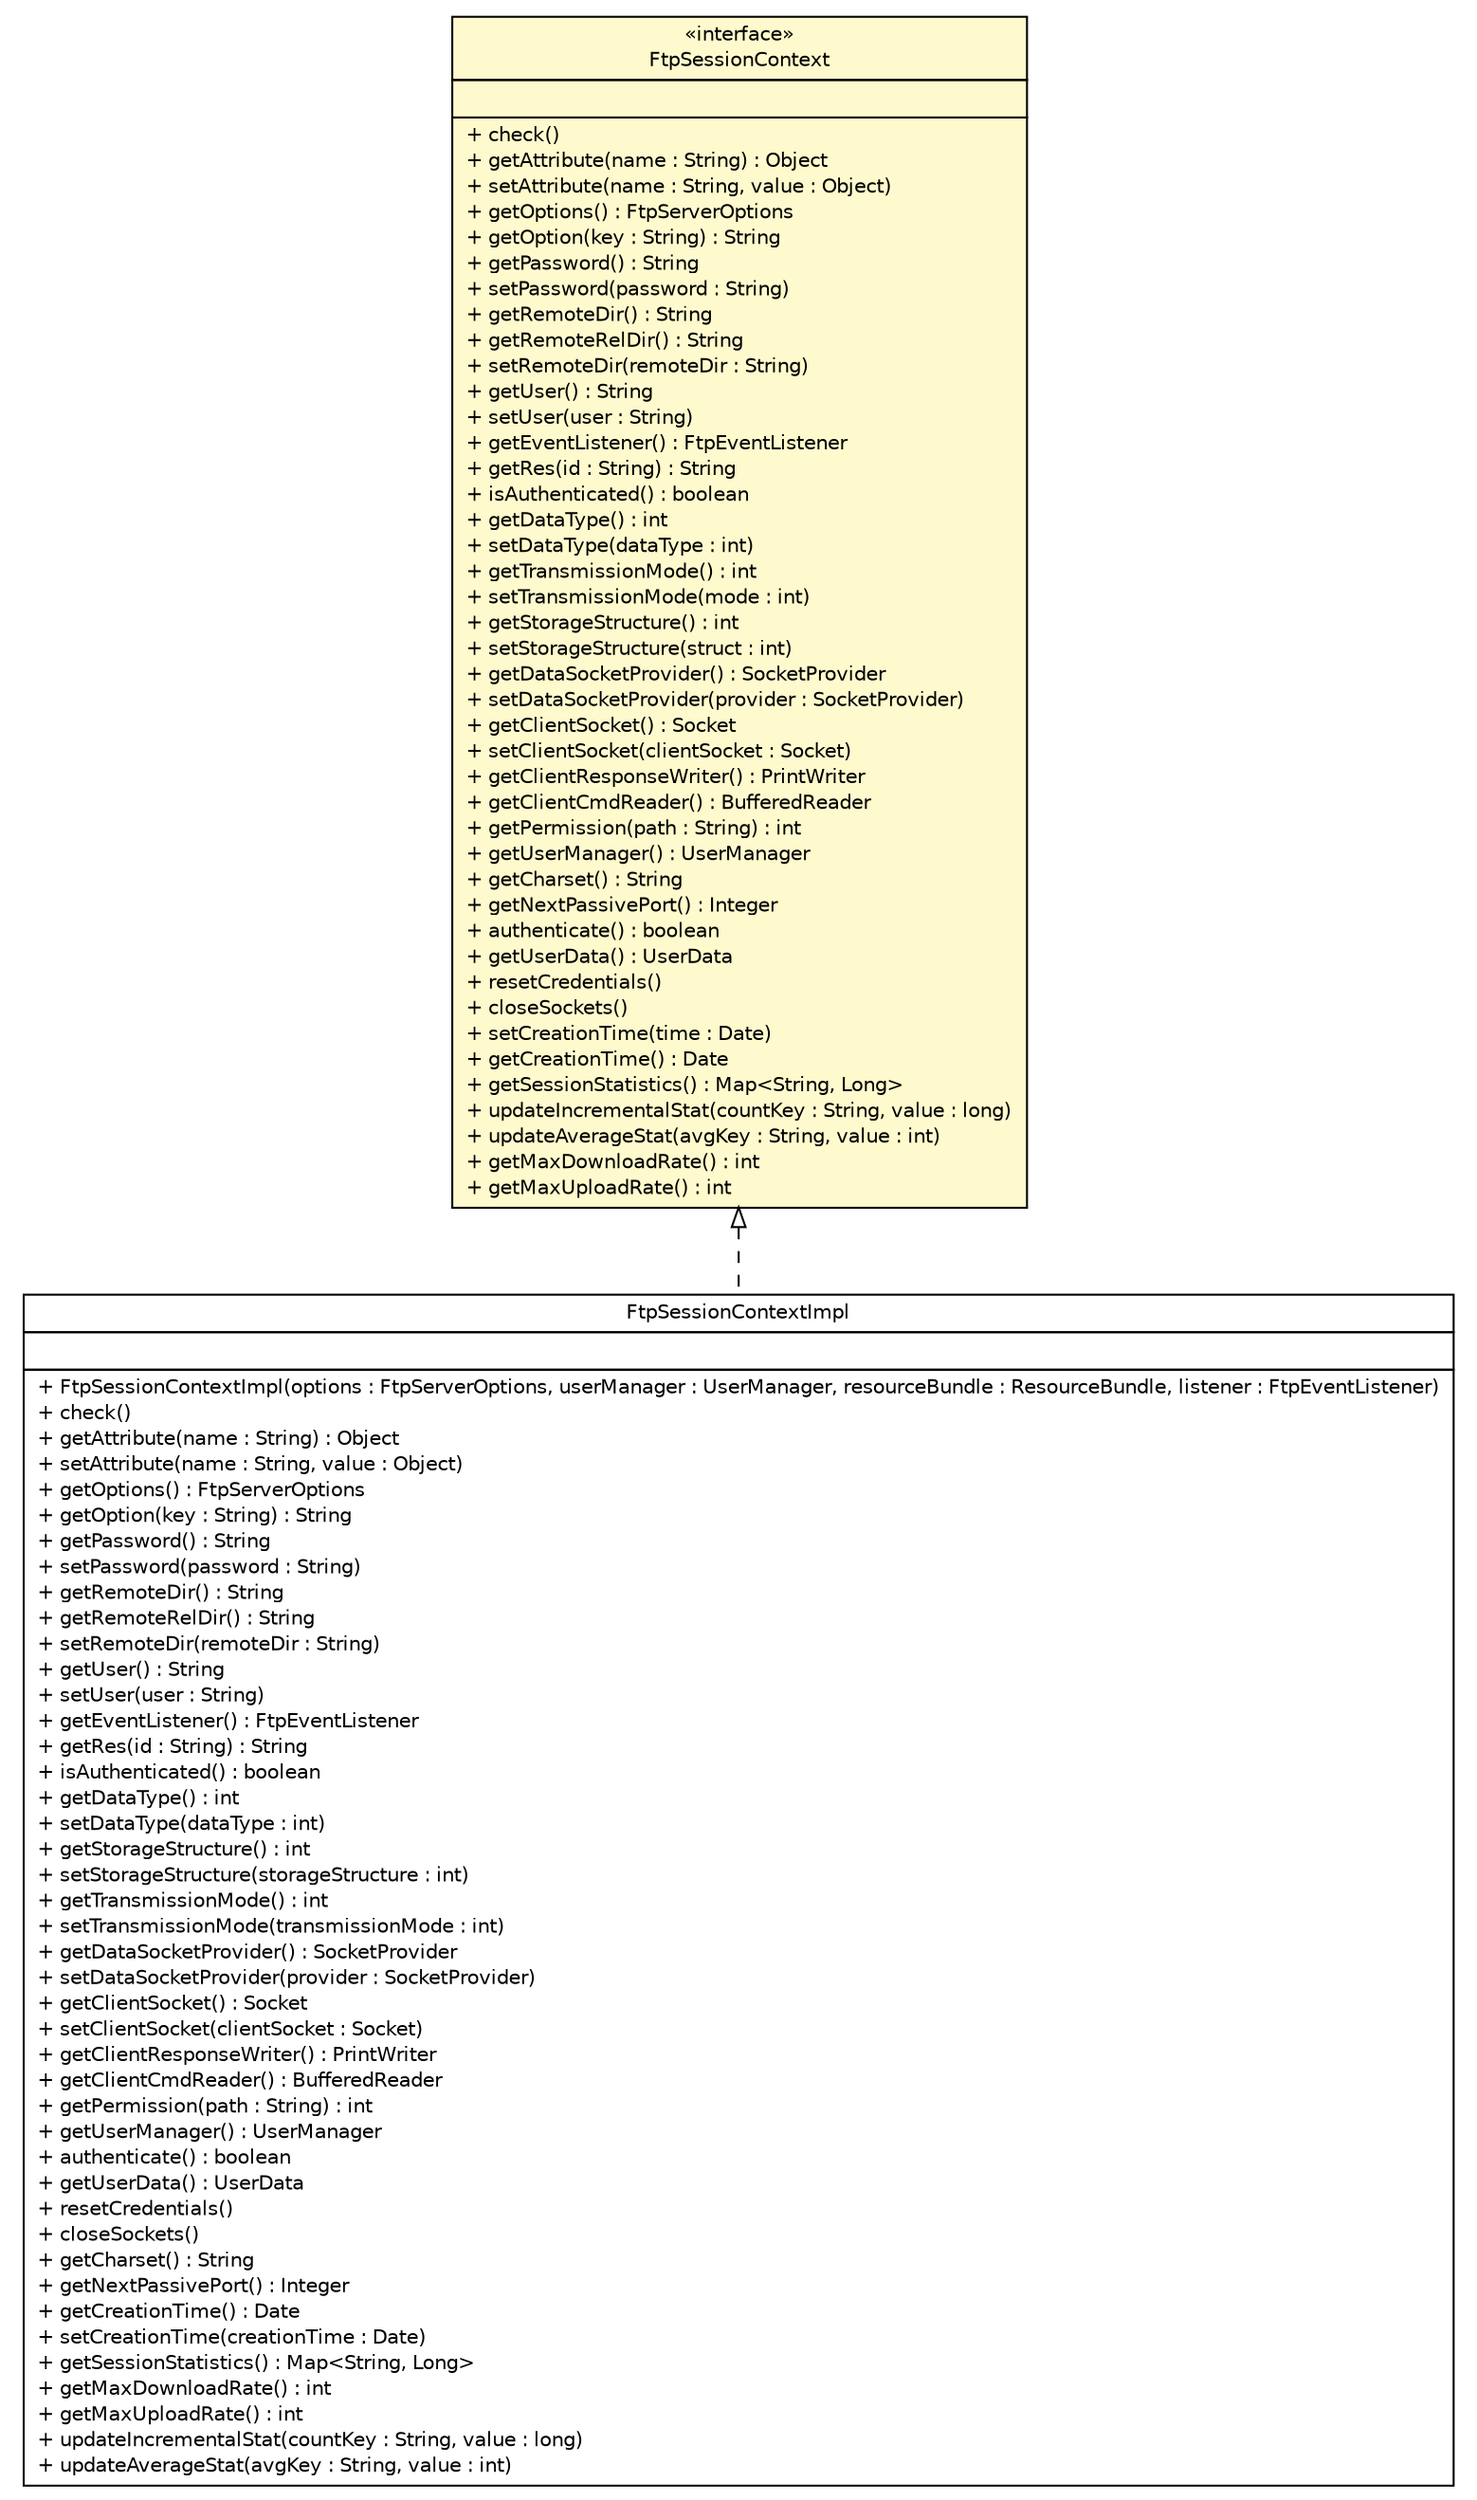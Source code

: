 #!/usr/local/bin/dot
#
# Class diagram 
# Generated by UMLGraph version 5.1 (http://www.umlgraph.org/)
#

digraph G {
	edge [fontname="Helvetica",fontsize=10,labelfontname="Helvetica",labelfontsize=10];
	node [fontname="Helvetica",fontsize=10,shape=plaintext];
	nodesep=0.25;
	ranksep=0.5;
	// com.apporiented.hermesftp.session.impl.FtpSessionContextImpl
	c5742 [label=<<table title="com.apporiented.hermesftp.session.impl.FtpSessionContextImpl" border="0" cellborder="1" cellspacing="0" cellpadding="2" port="p" href="../session/impl/FtpSessionContextImpl.html">
		<tr><td><table border="0" cellspacing="0" cellpadding="1">
<tr><td align="center" balign="center"> FtpSessionContextImpl </td></tr>
		</table></td></tr>
		<tr><td><table border="0" cellspacing="0" cellpadding="1">
<tr><td align="left" balign="left">  </td></tr>
		</table></td></tr>
		<tr><td><table border="0" cellspacing="0" cellpadding="1">
<tr><td align="left" balign="left"> + FtpSessionContextImpl(options : FtpServerOptions, userManager : UserManager, resourceBundle : ResourceBundle, listener : FtpEventListener) </td></tr>
<tr><td align="left" balign="left"> + check() </td></tr>
<tr><td align="left" balign="left"> + getAttribute(name : String) : Object </td></tr>
<tr><td align="left" balign="left"> + setAttribute(name : String, value : Object) </td></tr>
<tr><td align="left" balign="left"> + getOptions() : FtpServerOptions </td></tr>
<tr><td align="left" balign="left"> + getOption(key : String) : String </td></tr>
<tr><td align="left" balign="left"> + getPassword() : String </td></tr>
<tr><td align="left" balign="left"> + setPassword(password : String) </td></tr>
<tr><td align="left" balign="left"> + getRemoteDir() : String </td></tr>
<tr><td align="left" balign="left"> + getRemoteRelDir() : String </td></tr>
<tr><td align="left" balign="left"> + setRemoteDir(remoteDir : String) </td></tr>
<tr><td align="left" balign="left"> + getUser() : String </td></tr>
<tr><td align="left" balign="left"> + setUser(user : String) </td></tr>
<tr><td align="left" balign="left"> + getEventListener() : FtpEventListener </td></tr>
<tr><td align="left" balign="left"> + getRes(id : String) : String </td></tr>
<tr><td align="left" balign="left"> + isAuthenticated() : boolean </td></tr>
<tr><td align="left" balign="left"> + getDataType() : int </td></tr>
<tr><td align="left" balign="left"> + setDataType(dataType : int) </td></tr>
<tr><td align="left" balign="left"> + getStorageStructure() : int </td></tr>
<tr><td align="left" balign="left"> + setStorageStructure(storageStructure : int) </td></tr>
<tr><td align="left" balign="left"> + getTransmissionMode() : int </td></tr>
<tr><td align="left" balign="left"> + setTransmissionMode(transmissionMode : int) </td></tr>
<tr><td align="left" balign="left"> + getDataSocketProvider() : SocketProvider </td></tr>
<tr><td align="left" balign="left"> + setDataSocketProvider(provider : SocketProvider) </td></tr>
<tr><td align="left" balign="left"> + getClientSocket() : Socket </td></tr>
<tr><td align="left" balign="left"> + setClientSocket(clientSocket : Socket) </td></tr>
<tr><td align="left" balign="left"> + getClientResponseWriter() : PrintWriter </td></tr>
<tr><td align="left" balign="left"> + getClientCmdReader() : BufferedReader </td></tr>
<tr><td align="left" balign="left"> + getPermission(path : String) : int </td></tr>
<tr><td align="left" balign="left"> + getUserManager() : UserManager </td></tr>
<tr><td align="left" balign="left"> + authenticate() : boolean </td></tr>
<tr><td align="left" balign="left"> + getUserData() : UserData </td></tr>
<tr><td align="left" balign="left"> + resetCredentials() </td></tr>
<tr><td align="left" balign="left"> + closeSockets() </td></tr>
<tr><td align="left" balign="left"> + getCharset() : String </td></tr>
<tr><td align="left" balign="left"> + getNextPassivePort() : Integer </td></tr>
<tr><td align="left" balign="left"> + getCreationTime() : Date </td></tr>
<tr><td align="left" balign="left"> + setCreationTime(creationTime : Date) </td></tr>
<tr><td align="left" balign="left"> + getSessionStatistics() : Map&lt;String, Long&gt; </td></tr>
<tr><td align="left" balign="left"> + getMaxDownloadRate() : int </td></tr>
<tr><td align="left" balign="left"> + getMaxUploadRate() : int </td></tr>
<tr><td align="left" balign="left"> + updateIncrementalStat(countKey : String, value : long) </td></tr>
<tr><td align="left" balign="left"> + updateAverageStat(avgKey : String, value : int) </td></tr>
		</table></td></tr>
		</table>>, fontname="Helvetica", fontcolor="black", fontsize=10.0];
	// com.apporiented.hermesftp.common.FtpSessionContext
	c5749 [label=<<table title="com.apporiented.hermesftp.common.FtpSessionContext" border="0" cellborder="1" cellspacing="0" cellpadding="2" port="p" bgcolor="lemonChiffon" href="./FtpSessionContext.html">
		<tr><td><table border="0" cellspacing="0" cellpadding="1">
<tr><td align="center" balign="center"> &#171;interface&#187; </td></tr>
<tr><td align="center" balign="center"> FtpSessionContext </td></tr>
		</table></td></tr>
		<tr><td><table border="0" cellspacing="0" cellpadding="1">
<tr><td align="left" balign="left">  </td></tr>
		</table></td></tr>
		<tr><td><table border="0" cellspacing="0" cellpadding="1">
<tr><td align="left" balign="left"> + check() </td></tr>
<tr><td align="left" balign="left"> + getAttribute(name : String) : Object </td></tr>
<tr><td align="left" balign="left"> + setAttribute(name : String, value : Object) </td></tr>
<tr><td align="left" balign="left"> + getOptions() : FtpServerOptions </td></tr>
<tr><td align="left" balign="left"> + getOption(key : String) : String </td></tr>
<tr><td align="left" balign="left"> + getPassword() : String </td></tr>
<tr><td align="left" balign="left"> + setPassword(password : String) </td></tr>
<tr><td align="left" balign="left"> + getRemoteDir() : String </td></tr>
<tr><td align="left" balign="left"> + getRemoteRelDir() : String </td></tr>
<tr><td align="left" balign="left"> + setRemoteDir(remoteDir : String) </td></tr>
<tr><td align="left" balign="left"> + getUser() : String </td></tr>
<tr><td align="left" balign="left"> + setUser(user : String) </td></tr>
<tr><td align="left" balign="left"> + getEventListener() : FtpEventListener </td></tr>
<tr><td align="left" balign="left"> + getRes(id : String) : String </td></tr>
<tr><td align="left" balign="left"> + isAuthenticated() : boolean </td></tr>
<tr><td align="left" balign="left"> + getDataType() : int </td></tr>
<tr><td align="left" balign="left"> + setDataType(dataType : int) </td></tr>
<tr><td align="left" balign="left"> + getTransmissionMode() : int </td></tr>
<tr><td align="left" balign="left"> + setTransmissionMode(mode : int) </td></tr>
<tr><td align="left" balign="left"> + getStorageStructure() : int </td></tr>
<tr><td align="left" balign="left"> + setStorageStructure(struct : int) </td></tr>
<tr><td align="left" balign="left"> + getDataSocketProvider() : SocketProvider </td></tr>
<tr><td align="left" balign="left"> + setDataSocketProvider(provider : SocketProvider) </td></tr>
<tr><td align="left" balign="left"> + getClientSocket() : Socket </td></tr>
<tr><td align="left" balign="left"> + setClientSocket(clientSocket : Socket) </td></tr>
<tr><td align="left" balign="left"> + getClientResponseWriter() : PrintWriter </td></tr>
<tr><td align="left" balign="left"> + getClientCmdReader() : BufferedReader </td></tr>
<tr><td align="left" balign="left"> + getPermission(path : String) : int </td></tr>
<tr><td align="left" balign="left"> + getUserManager() : UserManager </td></tr>
<tr><td align="left" balign="left"> + getCharset() : String </td></tr>
<tr><td align="left" balign="left"> + getNextPassivePort() : Integer </td></tr>
<tr><td align="left" balign="left"> + authenticate() : boolean </td></tr>
<tr><td align="left" balign="left"> + getUserData() : UserData </td></tr>
<tr><td align="left" balign="left"> + resetCredentials() </td></tr>
<tr><td align="left" balign="left"> + closeSockets() </td></tr>
<tr><td align="left" balign="left"> + setCreationTime(time : Date) </td></tr>
<tr><td align="left" balign="left"> + getCreationTime() : Date </td></tr>
<tr><td align="left" balign="left"> + getSessionStatistics() : Map&lt;String, Long&gt; </td></tr>
<tr><td align="left" balign="left"> + updateIncrementalStat(countKey : String, value : long) </td></tr>
<tr><td align="left" balign="left"> + updateAverageStat(avgKey : String, value : int) </td></tr>
<tr><td align="left" balign="left"> + getMaxDownloadRate() : int </td></tr>
<tr><td align="left" balign="left"> + getMaxUploadRate() : int </td></tr>
		</table></td></tr>
		</table>>, fontname="Helvetica", fontcolor="black", fontsize=10.0];
	//com.apporiented.hermesftp.session.impl.FtpSessionContextImpl implements com.apporiented.hermesftp.common.FtpSessionContext
	c5749:p -> c5742:p [dir=back,arrowtail=empty,style=dashed];
}

